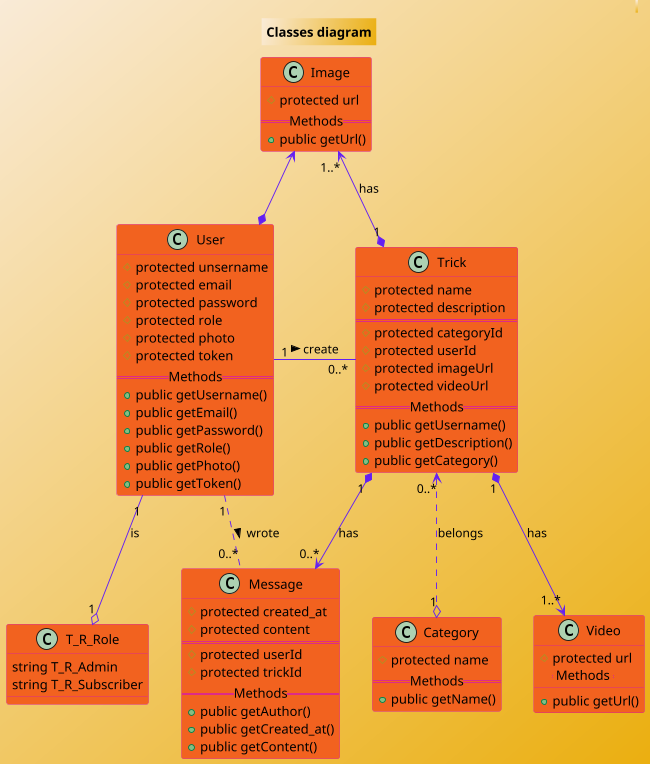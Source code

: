 @startuml Classes diagram

skinparam backgroundcolor AntiqueWhite/#EBAF10
scale 650 width

skinparam class {
    BackgroundColor #F2621F
    ArrowColor #631FF2
    BorderColor #DB2790
}

header ""

TITLE "Classes diagram"

class Trick {
    # protected name
    # protected description
    ====
    # protected categoryId
    # protected userId
    # protected imageUrl
    # protected videoUrl
    == Methods ==
    + public getUsername()
    + public getDescription()
    + public getCategory()
}

class Image {
    # protected url
    == Methods ==
    + public getUrl()
}

class Video {
 # protected url
    == Methods ==
    + public getUrl()
}

class Message {
    # protected created_at
    # protected content
    ====
    # protected userId
    # protected trickId
    == Methods ==
    + public getAuthor()
    + public getCreated_at()
    + public getContent()
}

class User {
    # protected unsername
    # protected email
    # protected password
    # protected role
    # protected photo
    # protected token
    == Methods ==
    + public getUsername()
    + public getEmail()
    + public getPassword()
    + public getRole()
    + public getPhoto()
    + public getToken()
}

class T_R_Role {
    string T_R_Admin
    string T_R_Subscriber
}

class Category {
    # protected name
    == Methods ==
    + public getName()
}


' ------------------------ Memo ------------------------
' si je créé un trick je créé les composants
' les composants peuvent être créé avant un agrégat
' agrégation pas d'appartenance o
' composition imlpique destruction *
' message -> trick : trick accede a une instance de message
' ligne pointillés montre dépendance
' ligne continue montre association
' ------------------------ Memo ------------------------

Trick "0..*" <..o "1" Category : belongs
Trick " 1 " *-> "0..*" Message :has
User "1" --o "1" T_R_Role : is
User "1" - "0..*" Trick : > create
User "1" .. "0..*" Message : wrote >
Trick "1" *--> "1..*" Image : has
Video "1..*" <-up-* "1" Trick : has
User *-Up-> Image

@enduml
